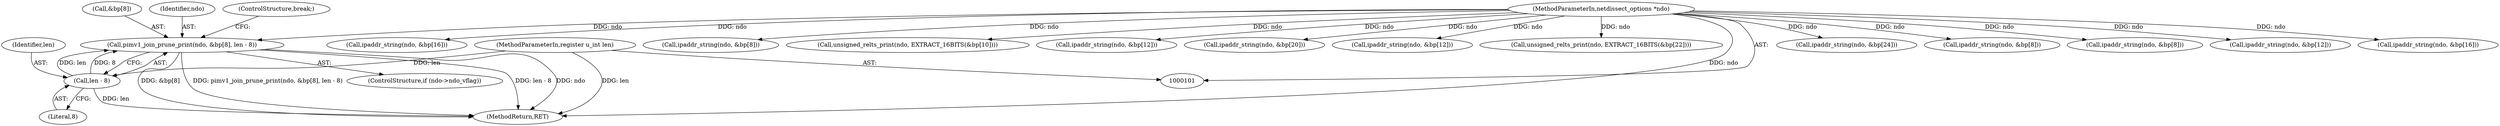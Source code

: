 digraph "0_tcpdump_5dc1860d8267b1e0cb78c9ffa2a40bea2fdb3ddc_2@array" {
"1000406" [label="(Call,pimv1_join_prune_print(ndo, &bp[8], len - 8))"];
"1000102" [label="(MethodParameterIn,netdissect_options *ndo)"];
"1000412" [label="(Call,len - 8)"];
"1000104" [label="(MethodParameterIn,register u_int len)"];
"1000414" [label="(Literal,8)"];
"1000229" [label="(Call,ipaddr_string(ndo, &bp[24]))"];
"1000278" [label="(Call,ipaddr_string(ndo, &bp[8]))"];
"1000249" [label="(Call,ipaddr_string(ndo, &bp[8]))"];
"1000402" [label="(ControlStructure,if (ndo->ndo_vflag))"];
"1000413" [label="(Identifier,len)"];
"1000360" [label="(Call,ipaddr_string(ndo, &bp[12]))"];
"1000408" [label="(Call,&bp[8])"];
"1000406" [label="(Call,pimv1_join_prune_print(ndo, &bp[8], len - 8))"];
"1000308" [label="(Call,ipaddr_string(ndo, &bp[16]))"];
"1000104" [label="(MethodParameterIn,register u_int len)"];
"1000335" [label="(Call,ipaddr_string(ndo, &bp[16]))"];
"1000412" [label="(Call,len - 8)"];
"1000341" [label="(Call,ipaddr_string(ndo, &bp[8]))"];
"1000199" [label="(Call,unsigned_relts_print(ndo, EXTRACT_16BITS(&bp[10])))"];
"1000255" [label="(Call,ipaddr_string(ndo, &bp[12]))"];
"1000445" [label="(MethodReturn,RET)"];
"1000407" [label="(Identifier,ndo)"];
"1000223" [label="(Call,ipaddr_string(ndo, &bp[20]))"];
"1000297" [label="(Call,ipaddr_string(ndo, &bp[12]))"];
"1000102" [label="(MethodParameterIn,netdissect_options *ndo)"];
"1000415" [label="(ControlStructure,break;)"];
"1000314" [label="(Call,unsigned_relts_print(ndo, EXTRACT_16BITS(&bp[22])))"];
"1000406" -> "1000402"  [label="AST: "];
"1000406" -> "1000412"  [label="CFG: "];
"1000407" -> "1000406"  [label="AST: "];
"1000408" -> "1000406"  [label="AST: "];
"1000412" -> "1000406"  [label="AST: "];
"1000415" -> "1000406"  [label="CFG: "];
"1000406" -> "1000445"  [label="DDG: len - 8"];
"1000406" -> "1000445"  [label="DDG: ndo"];
"1000406" -> "1000445"  [label="DDG: &bp[8]"];
"1000406" -> "1000445"  [label="DDG: pimv1_join_prune_print(ndo, &bp[8], len - 8)"];
"1000102" -> "1000406"  [label="DDG: ndo"];
"1000412" -> "1000406"  [label="DDG: len"];
"1000412" -> "1000406"  [label="DDG: 8"];
"1000102" -> "1000101"  [label="AST: "];
"1000102" -> "1000445"  [label="DDG: ndo"];
"1000102" -> "1000199"  [label="DDG: ndo"];
"1000102" -> "1000223"  [label="DDG: ndo"];
"1000102" -> "1000229"  [label="DDG: ndo"];
"1000102" -> "1000249"  [label="DDG: ndo"];
"1000102" -> "1000255"  [label="DDG: ndo"];
"1000102" -> "1000278"  [label="DDG: ndo"];
"1000102" -> "1000297"  [label="DDG: ndo"];
"1000102" -> "1000308"  [label="DDG: ndo"];
"1000102" -> "1000314"  [label="DDG: ndo"];
"1000102" -> "1000335"  [label="DDG: ndo"];
"1000102" -> "1000341"  [label="DDG: ndo"];
"1000102" -> "1000360"  [label="DDG: ndo"];
"1000412" -> "1000414"  [label="CFG: "];
"1000413" -> "1000412"  [label="AST: "];
"1000414" -> "1000412"  [label="AST: "];
"1000412" -> "1000445"  [label="DDG: len"];
"1000104" -> "1000412"  [label="DDG: len"];
"1000104" -> "1000101"  [label="AST: "];
"1000104" -> "1000445"  [label="DDG: len"];
}
